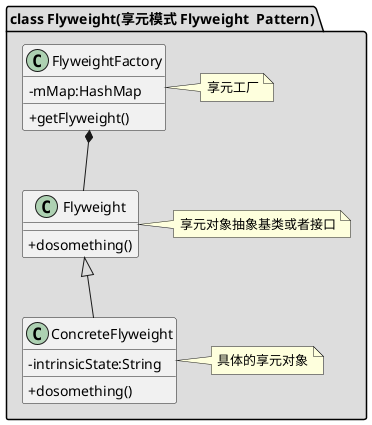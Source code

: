 @startuml
skinparam classAttributeIconSize 0

package "class Flyweight(享元模式 Flyweight  Pattern)" #DDDDDD {
    class FlyweightFactory{
    - mMap:HashMap
    + getFlyweight()
    }
    note right: 享元工厂

    class Flyweight{
    + dosomething()
    }
    note right: 享元对象抽象基类或者接口

    class ConcreteFlyweight{
    - intrinsicState:String
    + dosomething()
    }
    note right: 具体的享元对象

    FlyweightFactory *-- Flyweight
    Flyweight <|-- ConcreteFlyweight
}
@enduml
